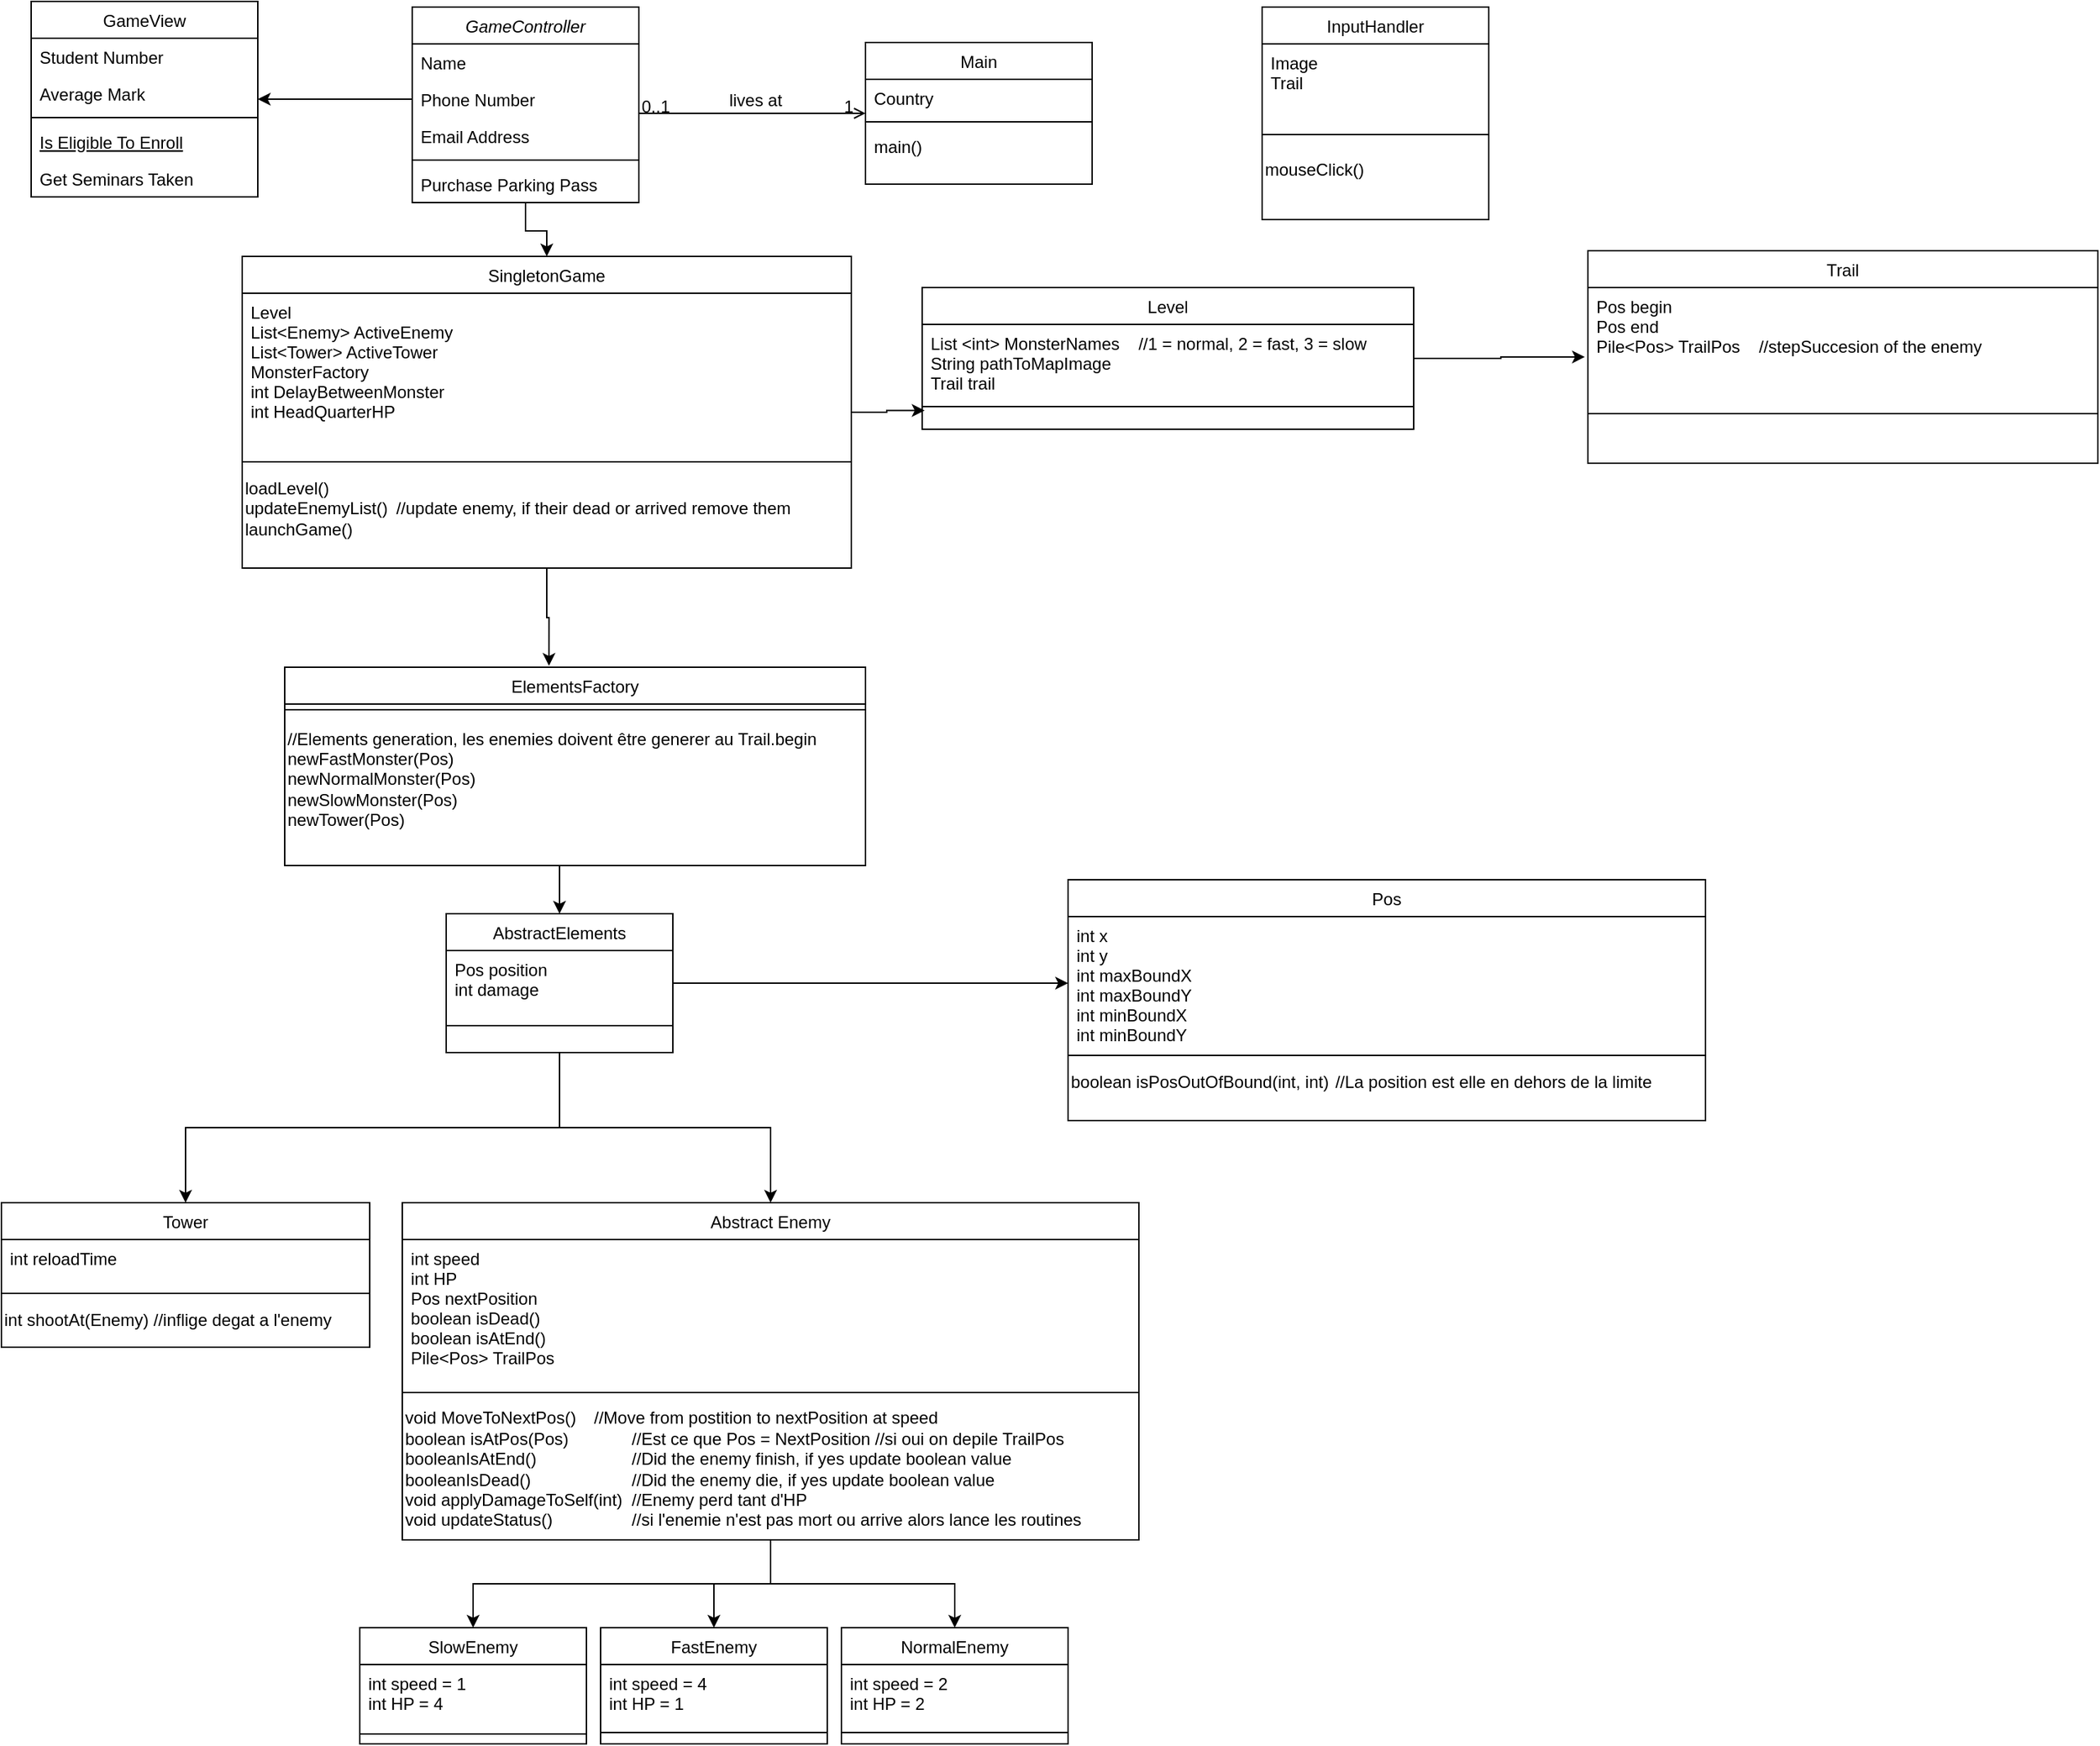 <mxfile version="22.1.18" type="github">
  <diagram id="C5RBs43oDa-KdzZeNtuy" name="Page-1">
    <mxGraphModel dx="2074" dy="1114" grid="1" gridSize="10" guides="1" tooltips="1" connect="1" arrows="1" fold="1" page="1" pageScale="1" pageWidth="827" pageHeight="1169" math="0" shadow="0">
      <root>
        <mxCell id="WIyWlLk6GJQsqaUBKTNV-0" />
        <mxCell id="WIyWlLk6GJQsqaUBKTNV-1" parent="WIyWlLk6GJQsqaUBKTNV-0" />
        <mxCell id="Y5iFFCnyKLfjIzfBysS9-9" style="edgeStyle=orthogonalEdgeStyle;rounded=0;orthogonalLoop=1;jettySize=auto;html=1;exitX=0.5;exitY=1;exitDx=0;exitDy=0;entryX=0.5;entryY=0;entryDx=0;entryDy=0;" edge="1" parent="WIyWlLk6GJQsqaUBKTNV-1" source="zkfFHV4jXpPFQw0GAbJ--0" target="zkfFHV4jXpPFQw0GAbJ--13">
          <mxGeometry relative="1" as="geometry" />
        </mxCell>
        <mxCell id="zkfFHV4jXpPFQw0GAbJ--0" value="GameController" style="swimlane;fontStyle=2;align=center;verticalAlign=top;childLayout=stackLayout;horizontal=1;startSize=26;horizontalStack=0;resizeParent=1;resizeLast=0;collapsible=1;marginBottom=0;rounded=0;shadow=0;strokeWidth=1;" parent="WIyWlLk6GJQsqaUBKTNV-1" vertex="1">
          <mxGeometry x="310" y="34" width="160" height="138" as="geometry">
            <mxRectangle x="230" y="140" width="160" height="26" as="alternateBounds" />
          </mxGeometry>
        </mxCell>
        <mxCell id="zkfFHV4jXpPFQw0GAbJ--1" value="Name" style="text;align=left;verticalAlign=top;spacingLeft=4;spacingRight=4;overflow=hidden;rotatable=0;points=[[0,0.5],[1,0.5]];portConstraint=eastwest;" parent="zkfFHV4jXpPFQw0GAbJ--0" vertex="1">
          <mxGeometry y="26" width="160" height="26" as="geometry" />
        </mxCell>
        <mxCell id="zkfFHV4jXpPFQw0GAbJ--2" value="Phone Number" style="text;align=left;verticalAlign=top;spacingLeft=4;spacingRight=4;overflow=hidden;rotatable=0;points=[[0,0.5],[1,0.5]];portConstraint=eastwest;rounded=0;shadow=0;html=0;" parent="zkfFHV4jXpPFQw0GAbJ--0" vertex="1">
          <mxGeometry y="52" width="160" height="26" as="geometry" />
        </mxCell>
        <mxCell id="zkfFHV4jXpPFQw0GAbJ--3" value="Email Address" style="text;align=left;verticalAlign=top;spacingLeft=4;spacingRight=4;overflow=hidden;rotatable=0;points=[[0,0.5],[1,0.5]];portConstraint=eastwest;rounded=0;shadow=0;html=0;" parent="zkfFHV4jXpPFQw0GAbJ--0" vertex="1">
          <mxGeometry y="78" width="160" height="26" as="geometry" />
        </mxCell>
        <mxCell id="zkfFHV4jXpPFQw0GAbJ--4" value="" style="line;html=1;strokeWidth=1;align=left;verticalAlign=middle;spacingTop=-1;spacingLeft=3;spacingRight=3;rotatable=0;labelPosition=right;points=[];portConstraint=eastwest;" parent="zkfFHV4jXpPFQw0GAbJ--0" vertex="1">
          <mxGeometry y="104" width="160" height="8" as="geometry" />
        </mxCell>
        <mxCell id="zkfFHV4jXpPFQw0GAbJ--5" value="Purchase Parking Pass" style="text;align=left;verticalAlign=top;spacingLeft=4;spacingRight=4;overflow=hidden;rotatable=0;points=[[0,0.5],[1,0.5]];portConstraint=eastwest;" parent="zkfFHV4jXpPFQw0GAbJ--0" vertex="1">
          <mxGeometry y="112" width="160" height="26" as="geometry" />
        </mxCell>
        <mxCell id="zkfFHV4jXpPFQw0GAbJ--6" value="GameView" style="swimlane;fontStyle=0;align=center;verticalAlign=top;childLayout=stackLayout;horizontal=1;startSize=26;horizontalStack=0;resizeParent=1;resizeLast=0;collapsible=1;marginBottom=0;rounded=0;shadow=0;strokeWidth=1;" parent="WIyWlLk6GJQsqaUBKTNV-1" vertex="1">
          <mxGeometry x="41" y="30" width="160" height="138" as="geometry">
            <mxRectangle x="130" y="380" width="160" height="26" as="alternateBounds" />
          </mxGeometry>
        </mxCell>
        <mxCell id="zkfFHV4jXpPFQw0GAbJ--7" value="Student Number" style="text;align=left;verticalAlign=top;spacingLeft=4;spacingRight=4;overflow=hidden;rotatable=0;points=[[0,0.5],[1,0.5]];portConstraint=eastwest;" parent="zkfFHV4jXpPFQw0GAbJ--6" vertex="1">
          <mxGeometry y="26" width="160" height="26" as="geometry" />
        </mxCell>
        <mxCell id="zkfFHV4jXpPFQw0GAbJ--8" value="Average Mark" style="text;align=left;verticalAlign=top;spacingLeft=4;spacingRight=4;overflow=hidden;rotatable=0;points=[[0,0.5],[1,0.5]];portConstraint=eastwest;rounded=0;shadow=0;html=0;" parent="zkfFHV4jXpPFQw0GAbJ--6" vertex="1">
          <mxGeometry y="52" width="160" height="26" as="geometry" />
        </mxCell>
        <mxCell id="zkfFHV4jXpPFQw0GAbJ--9" value="" style="line;html=1;strokeWidth=1;align=left;verticalAlign=middle;spacingTop=-1;spacingLeft=3;spacingRight=3;rotatable=0;labelPosition=right;points=[];portConstraint=eastwest;" parent="zkfFHV4jXpPFQw0GAbJ--6" vertex="1">
          <mxGeometry y="78" width="160" height="8" as="geometry" />
        </mxCell>
        <mxCell id="zkfFHV4jXpPFQw0GAbJ--10" value="Is Eligible To Enroll" style="text;align=left;verticalAlign=top;spacingLeft=4;spacingRight=4;overflow=hidden;rotatable=0;points=[[0,0.5],[1,0.5]];portConstraint=eastwest;fontStyle=4" parent="zkfFHV4jXpPFQw0GAbJ--6" vertex="1">
          <mxGeometry y="86" width="160" height="26" as="geometry" />
        </mxCell>
        <mxCell id="zkfFHV4jXpPFQw0GAbJ--11" value="Get Seminars Taken" style="text;align=left;verticalAlign=top;spacingLeft=4;spacingRight=4;overflow=hidden;rotatable=0;points=[[0,0.5],[1,0.5]];portConstraint=eastwest;" parent="zkfFHV4jXpPFQw0GAbJ--6" vertex="1">
          <mxGeometry y="112" width="160" height="26" as="geometry" />
        </mxCell>
        <mxCell id="zkfFHV4jXpPFQw0GAbJ--13" value="SingletonGame" style="swimlane;fontStyle=0;align=center;verticalAlign=top;childLayout=stackLayout;horizontal=1;startSize=26;horizontalStack=0;resizeParent=1;resizeLast=0;collapsible=1;marginBottom=0;rounded=0;shadow=0;strokeWidth=1;" parent="WIyWlLk6GJQsqaUBKTNV-1" vertex="1">
          <mxGeometry x="190" y="210" width="430" height="220" as="geometry">
            <mxRectangle x="340" y="380" width="170" height="26" as="alternateBounds" />
          </mxGeometry>
        </mxCell>
        <mxCell id="zkfFHV4jXpPFQw0GAbJ--14" value="Level&#xa;List&lt;Enemy&gt; ActiveEnemy&#xa;List&lt;Tower&gt; ActiveTower&#xa;MonsterFactory&#xa;int DelayBetweenMonster&#xa;int HeadQuarterHP" style="text;align=left;verticalAlign=top;spacingLeft=4;spacingRight=4;overflow=hidden;rotatable=0;points=[[0,0.5],[1,0.5]];portConstraint=eastwest;" parent="zkfFHV4jXpPFQw0GAbJ--13" vertex="1">
          <mxGeometry y="26" width="430" height="114" as="geometry" />
        </mxCell>
        <mxCell id="zkfFHV4jXpPFQw0GAbJ--15" value="" style="line;html=1;strokeWidth=1;align=left;verticalAlign=middle;spacingTop=-1;spacingLeft=3;spacingRight=3;rotatable=0;labelPosition=right;points=[];portConstraint=eastwest;" parent="zkfFHV4jXpPFQw0GAbJ--13" vertex="1">
          <mxGeometry y="140" width="430" height="10" as="geometry" />
        </mxCell>
        <mxCell id="Y5iFFCnyKLfjIzfBysS9-7" value="&lt;div align=&quot;left&quot;&gt;loadLevel()&lt;/div&gt;&lt;div&gt;updateEnemyList()&lt;span style=&quot;white-space: pre;&quot;&gt;&#x9;&lt;/span&gt;//update enemy, if their dead or arrived remove them&lt;br&gt;&lt;/div&gt;&lt;div&gt;launchGame()&lt;/div&gt;&lt;div&gt;&lt;br&gt;&lt;/div&gt;" style="text;html=1;align=left;verticalAlign=middle;resizable=0;points=[];autosize=1;strokeColor=none;fillColor=none;" vertex="1" parent="zkfFHV4jXpPFQw0GAbJ--13">
          <mxGeometry y="150" width="430" height="70" as="geometry" />
        </mxCell>
        <mxCell id="zkfFHV4jXpPFQw0GAbJ--17" value="Main" style="swimlane;fontStyle=0;align=center;verticalAlign=top;childLayout=stackLayout;horizontal=1;startSize=26;horizontalStack=0;resizeParent=1;resizeLast=0;collapsible=1;marginBottom=0;rounded=0;shadow=0;strokeWidth=1;" parent="WIyWlLk6GJQsqaUBKTNV-1" vertex="1">
          <mxGeometry x="630" y="59" width="160" height="100" as="geometry">
            <mxRectangle x="550" y="140" width="160" height="26" as="alternateBounds" />
          </mxGeometry>
        </mxCell>
        <mxCell id="zkfFHV4jXpPFQw0GAbJ--22" value="Country" style="text;align=left;verticalAlign=top;spacingLeft=4;spacingRight=4;overflow=hidden;rotatable=0;points=[[0,0.5],[1,0.5]];portConstraint=eastwest;rounded=0;shadow=0;html=0;" parent="zkfFHV4jXpPFQw0GAbJ--17" vertex="1">
          <mxGeometry y="26" width="160" height="26" as="geometry" />
        </mxCell>
        <mxCell id="zkfFHV4jXpPFQw0GAbJ--23" value="" style="line;html=1;strokeWidth=1;align=left;verticalAlign=middle;spacingTop=-1;spacingLeft=3;spacingRight=3;rotatable=0;labelPosition=right;points=[];portConstraint=eastwest;" parent="zkfFHV4jXpPFQw0GAbJ--17" vertex="1">
          <mxGeometry y="52" width="160" height="8" as="geometry" />
        </mxCell>
        <mxCell id="zkfFHV4jXpPFQw0GAbJ--25" value="main()" style="text;align=left;verticalAlign=top;spacingLeft=4;spacingRight=4;overflow=hidden;rotatable=0;points=[[0,0.5],[1,0.5]];portConstraint=eastwest;" parent="zkfFHV4jXpPFQw0GAbJ--17" vertex="1">
          <mxGeometry y="60" width="160" height="26" as="geometry" />
        </mxCell>
        <mxCell id="zkfFHV4jXpPFQw0GAbJ--26" value="" style="endArrow=open;shadow=0;strokeWidth=1;rounded=0;endFill=1;edgeStyle=elbowEdgeStyle;elbow=vertical;" parent="WIyWlLk6GJQsqaUBKTNV-1" source="zkfFHV4jXpPFQw0GAbJ--0" target="zkfFHV4jXpPFQw0GAbJ--17" edge="1">
          <mxGeometry x="0.5" y="41" relative="1" as="geometry">
            <mxPoint x="380" y="192" as="sourcePoint" />
            <mxPoint x="540" y="192" as="targetPoint" />
            <mxPoint x="-40" y="32" as="offset" />
          </mxGeometry>
        </mxCell>
        <mxCell id="zkfFHV4jXpPFQw0GAbJ--27" value="0..1" style="resizable=0;align=left;verticalAlign=bottom;labelBackgroundColor=none;fontSize=12;" parent="zkfFHV4jXpPFQw0GAbJ--26" connectable="0" vertex="1">
          <mxGeometry x="-1" relative="1" as="geometry">
            <mxPoint y="4" as="offset" />
          </mxGeometry>
        </mxCell>
        <mxCell id="zkfFHV4jXpPFQw0GAbJ--28" value="1" style="resizable=0;align=right;verticalAlign=bottom;labelBackgroundColor=none;fontSize=12;" parent="zkfFHV4jXpPFQw0GAbJ--26" connectable="0" vertex="1">
          <mxGeometry x="1" relative="1" as="geometry">
            <mxPoint x="-7" y="4" as="offset" />
          </mxGeometry>
        </mxCell>
        <mxCell id="zkfFHV4jXpPFQw0GAbJ--29" value="lives at" style="text;html=1;resizable=0;points=[];;align=center;verticalAlign=middle;labelBackgroundColor=none;rounded=0;shadow=0;strokeWidth=1;fontSize=12;" parent="zkfFHV4jXpPFQw0GAbJ--26" vertex="1" connectable="0">
          <mxGeometry x="0.5" y="49" relative="1" as="geometry">
            <mxPoint x="-38" y="40" as="offset" />
          </mxGeometry>
        </mxCell>
        <mxCell id="L1qPjvzHBr-FXpmjH9W--6" value="Tower" style="swimlane;fontStyle=0;align=center;verticalAlign=top;childLayout=stackLayout;horizontal=1;startSize=26;horizontalStack=0;resizeParent=1;resizeLast=0;collapsible=1;marginBottom=0;rounded=0;shadow=0;strokeWidth=1;" parent="WIyWlLk6GJQsqaUBKTNV-1" vertex="1">
          <mxGeometry x="20" y="878" width="260" height="102" as="geometry">
            <mxRectangle x="340" y="380" width="170" height="26" as="alternateBounds" />
          </mxGeometry>
        </mxCell>
        <mxCell id="L1qPjvzHBr-FXpmjH9W--7" value="int reloadTime" style="text;align=left;verticalAlign=top;spacingLeft=4;spacingRight=4;overflow=hidden;rotatable=0;points=[[0,0.5],[1,0.5]];portConstraint=eastwest;" parent="L1qPjvzHBr-FXpmjH9W--6" vertex="1">
          <mxGeometry y="26" width="260" height="34" as="geometry" />
        </mxCell>
        <mxCell id="L1qPjvzHBr-FXpmjH9W--8" value="" style="line;html=1;strokeWidth=1;align=left;verticalAlign=middle;spacingTop=-1;spacingLeft=3;spacingRight=3;rotatable=0;labelPosition=right;points=[];portConstraint=eastwest;" parent="L1qPjvzHBr-FXpmjH9W--6" vertex="1">
          <mxGeometry y="60" width="260" height="8" as="geometry" />
        </mxCell>
        <mxCell id="Y5iFFCnyKLfjIzfBysS9-22" value="&lt;div align=&quot;left&quot;&gt;int shootAt(Enemy) //inflige degat a l&#39;enemy&lt;br&gt;&lt;/div&gt;" style="text;html=1;align=left;verticalAlign=middle;resizable=0;points=[];autosize=1;strokeColor=none;fillColor=none;" vertex="1" parent="L1qPjvzHBr-FXpmjH9W--6">
          <mxGeometry y="68" width="260" height="30" as="geometry" />
        </mxCell>
        <mxCell id="L1qPjvzHBr-FXpmjH9W--31" style="edgeStyle=orthogonalEdgeStyle;rounded=0;orthogonalLoop=1;jettySize=auto;html=1;exitX=0.5;exitY=1;exitDx=0;exitDy=0;entryX=0.5;entryY=0;entryDx=0;entryDy=0;" parent="WIyWlLk6GJQsqaUBKTNV-1" source="L1qPjvzHBr-FXpmjH9W--13" target="L1qPjvzHBr-FXpmjH9W--25" edge="1">
          <mxGeometry relative="1" as="geometry" />
        </mxCell>
        <mxCell id="L1qPjvzHBr-FXpmjH9W--32" style="edgeStyle=orthogonalEdgeStyle;rounded=0;orthogonalLoop=1;jettySize=auto;html=1;exitX=0.5;exitY=1;exitDx=0;exitDy=0;entryX=0.5;entryY=0;entryDx=0;entryDy=0;" parent="WIyWlLk6GJQsqaUBKTNV-1" source="L1qPjvzHBr-FXpmjH9W--13" target="L1qPjvzHBr-FXpmjH9W--22" edge="1">
          <mxGeometry relative="1" as="geometry" />
        </mxCell>
        <mxCell id="L1qPjvzHBr-FXpmjH9W--33" style="edgeStyle=orthogonalEdgeStyle;rounded=0;orthogonalLoop=1;jettySize=auto;html=1;exitX=0.5;exitY=1;exitDx=0;exitDy=0;entryX=0.5;entryY=0;entryDx=0;entryDy=0;" parent="WIyWlLk6GJQsqaUBKTNV-1" source="L1qPjvzHBr-FXpmjH9W--13" target="L1qPjvzHBr-FXpmjH9W--28" edge="1">
          <mxGeometry relative="1" as="geometry" />
        </mxCell>
        <mxCell id="L1qPjvzHBr-FXpmjH9W--13" value="Abstract Enemy" style="swimlane;fontStyle=0;align=center;verticalAlign=top;childLayout=stackLayout;horizontal=1;startSize=26;horizontalStack=0;resizeParent=1;resizeLast=0;collapsible=1;marginBottom=0;rounded=0;shadow=0;strokeWidth=1;" parent="WIyWlLk6GJQsqaUBKTNV-1" vertex="1">
          <mxGeometry x="303" y="878" width="520" height="238" as="geometry">
            <mxRectangle x="340" y="380" width="170" height="26" as="alternateBounds" />
          </mxGeometry>
        </mxCell>
        <mxCell id="L1qPjvzHBr-FXpmjH9W--14" value="int speed&#xa;int HP&#xa;Pos nextPosition&#xa;boolean isDead()&#xa;boolean isAtEnd()&#xa;Pile&lt;Pos&gt; TrailPos" style="text;align=left;verticalAlign=top;spacingLeft=4;spacingRight=4;overflow=hidden;rotatable=0;points=[[0,0.5],[1,0.5]];portConstraint=eastwest;" parent="L1qPjvzHBr-FXpmjH9W--13" vertex="1">
          <mxGeometry y="26" width="520" height="104" as="geometry" />
        </mxCell>
        <mxCell id="L1qPjvzHBr-FXpmjH9W--15" value="" style="line;html=1;strokeWidth=1;align=left;verticalAlign=middle;spacingTop=-1;spacingLeft=3;spacingRight=3;rotatable=0;labelPosition=right;points=[];portConstraint=eastwest;" parent="L1qPjvzHBr-FXpmjH9W--13" vertex="1">
          <mxGeometry y="130" width="520" height="8" as="geometry" />
        </mxCell>
        <mxCell id="L1qPjvzHBr-FXpmjH9W--38" value="&lt;div align=&quot;left&quot;&gt;void MoveToNextPos() &lt;span style=&quot;white-space: pre;&quot;&gt;&#x9;&lt;/span&gt;//Move from postition to nextPosition at speed&lt;br&gt;&lt;/div&gt;&lt;div align=&quot;left&quot;&gt;boolean isAtPos(Pos) &lt;span style=&quot;white-space: pre;&quot;&gt;&#x9;&lt;/span&gt;&lt;span style=&quot;white-space: pre;&quot;&gt;&#x9;&lt;/span&gt;//Est ce que Pos = NextPosition //si oui on depile TrailPos&lt;/div&gt;&lt;div align=&quot;left&quot;&gt;booleanIsAtEnd()&lt;span style=&quot;white-space: pre;&quot;&gt;&#x9;&lt;/span&gt;&lt;span style=&quot;white-space: pre;&quot;&gt;&#x9;&lt;/span&gt;&lt;span style=&quot;white-space: pre;&quot;&gt;&#x9;&lt;/span&gt;//Did the enemy finish, if yes update boolean value&lt;/div&gt;&lt;div align=&quot;left&quot;&gt;booleanIsDead()&lt;span style=&quot;white-space: pre;&quot;&gt;&#x9;&lt;/span&gt;&lt;span style=&quot;white-space: pre;&quot;&gt;&#x9;&lt;/span&gt;&lt;span style=&quot;white-space: pre;&quot;&gt;&#x9;&lt;/span&gt;//Did the enemy die, if yes update boolean value&lt;br&gt;&lt;/div&gt;&lt;div&gt;void applyDamageToSelf(int)&lt;span style=&quot;white-space: pre;&quot;&gt;&#x9;&lt;/span&gt;//Enemy perd tant d&#39;HP&lt;/div&gt;&lt;div&gt;void updateStatus()&lt;span style=&quot;white-space: pre;&quot;&gt;&#x9;&lt;/span&gt;&lt;span style=&quot;white-space: pre;&quot;&gt;&#x9;&lt;/span&gt;&lt;span style=&quot;white-space: pre;&quot;&gt;&#x9;&lt;/span&gt;//si l&#39;enemie n&#39;est pas mort ou arrive alors lance les routines&lt;br&gt;&lt;/div&gt;" style="text;html=1;align=left;verticalAlign=middle;resizable=0;points=[];autosize=1;strokeColor=none;fillColor=none;" parent="L1qPjvzHBr-FXpmjH9W--13" vertex="1">
          <mxGeometry y="138" width="520" height="100" as="geometry" />
        </mxCell>
        <mxCell id="L1qPjvzHBr-FXpmjH9W--22" value="SlowEnemy" style="swimlane;fontStyle=0;align=center;verticalAlign=top;childLayout=stackLayout;horizontal=1;startSize=26;horizontalStack=0;resizeParent=1;resizeLast=0;collapsible=1;marginBottom=0;rounded=0;shadow=0;strokeWidth=1;" parent="WIyWlLk6GJQsqaUBKTNV-1" vertex="1">
          <mxGeometry x="273" y="1178" width="160" height="82" as="geometry">
            <mxRectangle x="340" y="380" width="170" height="26" as="alternateBounds" />
          </mxGeometry>
        </mxCell>
        <mxCell id="L1qPjvzHBr-FXpmjH9W--23" value="int speed = 1&#xa;int HP = 4&#xa;" style="text;align=left;verticalAlign=top;spacingLeft=4;spacingRight=4;overflow=hidden;rotatable=0;points=[[0,0.5],[1,0.5]];portConstraint=eastwest;" parent="L1qPjvzHBr-FXpmjH9W--22" vertex="1">
          <mxGeometry y="26" width="160" height="44" as="geometry" />
        </mxCell>
        <mxCell id="L1qPjvzHBr-FXpmjH9W--24" value="" style="line;html=1;strokeWidth=1;align=left;verticalAlign=middle;spacingTop=-1;spacingLeft=3;spacingRight=3;rotatable=0;labelPosition=right;points=[];portConstraint=eastwest;" parent="L1qPjvzHBr-FXpmjH9W--22" vertex="1">
          <mxGeometry y="70" width="160" height="10" as="geometry" />
        </mxCell>
        <mxCell id="L1qPjvzHBr-FXpmjH9W--25" value="FastEnemy" style="swimlane;fontStyle=0;align=center;verticalAlign=top;childLayout=stackLayout;horizontal=1;startSize=26;horizontalStack=0;resizeParent=1;resizeLast=0;collapsible=1;marginBottom=0;rounded=0;shadow=0;strokeWidth=1;" parent="WIyWlLk6GJQsqaUBKTNV-1" vertex="1">
          <mxGeometry x="443" y="1178" width="160" height="82" as="geometry">
            <mxRectangle x="340" y="380" width="170" height="26" as="alternateBounds" />
          </mxGeometry>
        </mxCell>
        <mxCell id="L1qPjvzHBr-FXpmjH9W--26" value="int speed = 4&#xa;int HP = 1&#xa;" style="text;align=left;verticalAlign=top;spacingLeft=4;spacingRight=4;overflow=hidden;rotatable=0;points=[[0,0.5],[1,0.5]];portConstraint=eastwest;" parent="L1qPjvzHBr-FXpmjH9W--25" vertex="1">
          <mxGeometry y="26" width="160" height="44" as="geometry" />
        </mxCell>
        <mxCell id="L1qPjvzHBr-FXpmjH9W--27" value="" style="line;html=1;strokeWidth=1;align=left;verticalAlign=middle;spacingTop=-1;spacingLeft=3;spacingRight=3;rotatable=0;labelPosition=right;points=[];portConstraint=eastwest;" parent="L1qPjvzHBr-FXpmjH9W--25" vertex="1">
          <mxGeometry y="70" width="160" height="8" as="geometry" />
        </mxCell>
        <mxCell id="L1qPjvzHBr-FXpmjH9W--28" value="NormalEnemy" style="swimlane;fontStyle=0;align=center;verticalAlign=top;childLayout=stackLayout;horizontal=1;startSize=26;horizontalStack=0;resizeParent=1;resizeLast=0;collapsible=1;marginBottom=0;rounded=0;shadow=0;strokeWidth=1;" parent="WIyWlLk6GJQsqaUBKTNV-1" vertex="1">
          <mxGeometry x="613" y="1178" width="160" height="82" as="geometry">
            <mxRectangle x="340" y="380" width="170" height="26" as="alternateBounds" />
          </mxGeometry>
        </mxCell>
        <mxCell id="L1qPjvzHBr-FXpmjH9W--29" value="int speed = 2&#xa;int HP = 2&#xa;" style="text;align=left;verticalAlign=top;spacingLeft=4;spacingRight=4;overflow=hidden;rotatable=0;points=[[0,0.5],[1,0.5]];portConstraint=eastwest;" parent="L1qPjvzHBr-FXpmjH9W--28" vertex="1">
          <mxGeometry y="26" width="160" height="44" as="geometry" />
        </mxCell>
        <mxCell id="L1qPjvzHBr-FXpmjH9W--30" value="" style="line;html=1;strokeWidth=1;align=left;verticalAlign=middle;spacingTop=-1;spacingLeft=3;spacingRight=3;rotatable=0;labelPosition=right;points=[];portConstraint=eastwest;" parent="L1qPjvzHBr-FXpmjH9W--28" vertex="1">
          <mxGeometry y="70" width="160" height="8" as="geometry" />
        </mxCell>
        <mxCell id="L1qPjvzHBr-FXpmjH9W--34" value="Pos" style="swimlane;fontStyle=0;align=center;verticalAlign=top;childLayout=stackLayout;horizontal=1;startSize=26;horizontalStack=0;resizeParent=1;resizeLast=0;collapsible=1;marginBottom=0;rounded=0;shadow=0;strokeWidth=1;" parent="WIyWlLk6GJQsqaUBKTNV-1" vertex="1">
          <mxGeometry x="773" y="650" width="450" height="170" as="geometry">
            <mxRectangle x="340" y="380" width="170" height="26" as="alternateBounds" />
          </mxGeometry>
        </mxCell>
        <mxCell id="L1qPjvzHBr-FXpmjH9W--35" value="int x&#xa;int y&#xa;int maxBoundX&#xa;int maxBoundY&#xa;int minBoundX&#xa;int minBoundY" style="text;align=left;verticalAlign=top;spacingLeft=4;spacingRight=4;overflow=hidden;rotatable=0;points=[[0,0.5],[1,0.5]];portConstraint=eastwest;" parent="L1qPjvzHBr-FXpmjH9W--34" vertex="1">
          <mxGeometry y="26" width="450" height="94" as="geometry" />
        </mxCell>
        <mxCell id="L1qPjvzHBr-FXpmjH9W--36" value="" style="line;html=1;strokeWidth=1;align=left;verticalAlign=middle;spacingTop=-1;spacingLeft=3;spacingRight=3;rotatable=0;labelPosition=right;points=[];portConstraint=eastwest;" parent="L1qPjvzHBr-FXpmjH9W--34" vertex="1">
          <mxGeometry y="120" width="450" height="8" as="geometry" />
        </mxCell>
        <mxCell id="Y5iFFCnyKLfjIzfBysS9-23" value="&lt;div&gt;boolean isPosOutOfBound(int, int)&lt;span style=&quot;white-space: pre;&quot;&gt;&#x9;&lt;/span&gt;//La position est elle en dehors de la limite&lt;/div&gt;" style="text;html=1;align=left;verticalAlign=middle;resizable=0;points=[];autosize=1;strokeColor=none;fillColor=none;" vertex="1" parent="L1qPjvzHBr-FXpmjH9W--34">
          <mxGeometry y="128" width="450" height="30" as="geometry" />
        </mxCell>
        <mxCell id="L1qPjvzHBr-FXpmjH9W--56" style="edgeStyle=orthogonalEdgeStyle;rounded=0;orthogonalLoop=1;jettySize=auto;html=1;exitX=1;exitY=0.5;exitDx=0;exitDy=0;entryX=-0.006;entryY=0.907;entryDx=0;entryDy=0;entryPerimeter=0;" parent="WIyWlLk6GJQsqaUBKTNV-1" source="L1qPjvzHBr-FXpmjH9W--44" target="L1qPjvzHBr-FXpmjH9W--63" edge="1">
          <mxGeometry relative="1" as="geometry">
            <mxPoint x="810" y="343" as="targetPoint" />
          </mxGeometry>
        </mxCell>
        <mxCell id="L1qPjvzHBr-FXpmjH9W--44" value="Level" style="swimlane;fontStyle=0;align=center;verticalAlign=top;childLayout=stackLayout;horizontal=1;startSize=26;horizontalStack=0;resizeParent=1;resizeLast=0;collapsible=1;marginBottom=0;rounded=0;shadow=0;strokeWidth=1;" parent="WIyWlLk6GJQsqaUBKTNV-1" vertex="1">
          <mxGeometry x="670" y="232" width="347" height="100" as="geometry">
            <mxRectangle x="340" y="380" width="170" height="26" as="alternateBounds" />
          </mxGeometry>
        </mxCell>
        <mxCell id="L1qPjvzHBr-FXpmjH9W--45" value="List &lt;int&gt; MonsterNames    //1 = normal, 2 = fast, 3 = slow&#xa;String pathToMapImage&#xa;Trail trail&#xa;" style="text;align=left;verticalAlign=top;spacingLeft=4;spacingRight=4;overflow=hidden;rotatable=0;points=[[0,0.5],[1,0.5]];portConstraint=eastwest;" parent="L1qPjvzHBr-FXpmjH9W--44" vertex="1">
          <mxGeometry y="26" width="347" height="54" as="geometry" />
        </mxCell>
        <mxCell id="L1qPjvzHBr-FXpmjH9W--46" value="" style="line;html=1;strokeWidth=1;align=left;verticalAlign=middle;spacingTop=-1;spacingLeft=3;spacingRight=3;rotatable=0;labelPosition=right;points=[];portConstraint=eastwest;" parent="L1qPjvzHBr-FXpmjH9W--44" vertex="1">
          <mxGeometry y="80" width="347" height="8" as="geometry" />
        </mxCell>
        <mxCell id="L1qPjvzHBr-FXpmjH9W--50" style="edgeStyle=orthogonalEdgeStyle;rounded=0;orthogonalLoop=1;jettySize=auto;html=1;exitX=1;exitY=0.5;exitDx=0;exitDy=0;entryX=0.005;entryY=1.125;entryDx=0;entryDy=0;entryPerimeter=0;" parent="WIyWlLk6GJQsqaUBKTNV-1" source="zkfFHV4jXpPFQw0GAbJ--13" target="L1qPjvzHBr-FXpmjH9W--45" edge="1">
          <mxGeometry relative="1" as="geometry" />
        </mxCell>
        <mxCell id="Y5iFFCnyKLfjIzfBysS9-19" style="edgeStyle=orthogonalEdgeStyle;rounded=0;orthogonalLoop=1;jettySize=auto;html=1;exitX=0.5;exitY=1;exitDx=0;exitDy=0;entryX=0.5;entryY=0;entryDx=0;entryDy=0;" edge="1" parent="WIyWlLk6GJQsqaUBKTNV-1" source="L1qPjvzHBr-FXpmjH9W--57" target="Y5iFFCnyKLfjIzfBysS9-11">
          <mxGeometry relative="1" as="geometry" />
        </mxCell>
        <mxCell id="L1qPjvzHBr-FXpmjH9W--57" value="ElementsFactory" style="swimlane;fontStyle=0;align=center;verticalAlign=top;childLayout=stackLayout;horizontal=1;startSize=26;horizontalStack=0;resizeParent=1;resizeLast=0;collapsible=1;marginBottom=0;rounded=0;shadow=0;strokeWidth=1;" parent="WIyWlLk6GJQsqaUBKTNV-1" vertex="1">
          <mxGeometry x="220" y="500" width="410" height="140" as="geometry">
            <mxRectangle x="340" y="380" width="170" height="26" as="alternateBounds" />
          </mxGeometry>
        </mxCell>
        <mxCell id="L1qPjvzHBr-FXpmjH9W--59" value="" style="line;html=1;strokeWidth=1;align=left;verticalAlign=middle;spacingTop=-1;spacingLeft=3;spacingRight=3;rotatable=0;labelPosition=right;points=[];portConstraint=eastwest;" parent="L1qPjvzHBr-FXpmjH9W--57" vertex="1">
          <mxGeometry y="26" width="410" height="8" as="geometry" />
        </mxCell>
        <mxCell id="Y5iFFCnyKLfjIzfBysS9-6" value="&lt;div align=&quot;left&quot;&gt;//Elements generation, les enemies doivent être generer au Trail.begin&lt;br&gt;&lt;/div&gt;&lt;div align=&quot;left&quot;&gt;newFastMonster(Pos)&lt;/div&gt;&lt;div align=&quot;left&quot;&gt;newNormalMonster(Pos)&lt;/div&gt;&lt;div align=&quot;left&quot;&gt;newSlowMonster(Pos)&lt;/div&gt;&lt;div align=&quot;left&quot;&gt;newTower(Pos)&lt;br&gt;&lt;/div&gt;" style="text;html=1;align=left;verticalAlign=middle;resizable=0;points=[];autosize=1;strokeColor=none;fillColor=none;" vertex="1" parent="L1qPjvzHBr-FXpmjH9W--57">
          <mxGeometry y="34" width="410" height="90" as="geometry" />
        </mxCell>
        <mxCell id="L1qPjvzHBr-FXpmjH9W--62" value="Trail" style="swimlane;fontStyle=0;align=center;verticalAlign=top;childLayout=stackLayout;horizontal=1;startSize=26;horizontalStack=0;resizeParent=1;resizeLast=0;collapsible=1;marginBottom=0;rounded=0;shadow=0;strokeWidth=1;" parent="WIyWlLk6GJQsqaUBKTNV-1" vertex="1">
          <mxGeometry x="1140" y="206" width="360" height="150" as="geometry">
            <mxRectangle x="340" y="380" width="170" height="26" as="alternateBounds" />
          </mxGeometry>
        </mxCell>
        <mxCell id="L1qPjvzHBr-FXpmjH9W--63" value="Pos begin&#xa;Pos end&#xa;Pile&lt;Pos&gt; TrailPos    //stepSuccesion of the enemy" style="text;align=left;verticalAlign=top;spacingLeft=4;spacingRight=4;overflow=hidden;rotatable=0;points=[[0,0.5],[1,0.5]];portConstraint=eastwest;" parent="L1qPjvzHBr-FXpmjH9W--62" vertex="1">
          <mxGeometry y="26" width="360" height="54" as="geometry" />
        </mxCell>
        <mxCell id="L1qPjvzHBr-FXpmjH9W--64" value="" style="line;html=1;strokeWidth=1;align=left;verticalAlign=middle;spacingTop=-1;spacingLeft=3;spacingRight=3;rotatable=0;labelPosition=right;points=[];portConstraint=eastwest;" parent="L1qPjvzHBr-FXpmjH9W--62" vertex="1">
          <mxGeometry y="80" width="360" height="70" as="geometry" />
        </mxCell>
        <mxCell id="Y5iFFCnyKLfjIzfBysS9-0" value="InputHandler" style="swimlane;fontStyle=0;align=center;verticalAlign=top;childLayout=stackLayout;horizontal=1;startSize=26;horizontalStack=0;resizeParent=1;resizeLast=0;collapsible=1;marginBottom=0;rounded=0;shadow=0;strokeWidth=1;" vertex="1" parent="WIyWlLk6GJQsqaUBKTNV-1">
          <mxGeometry x="910" y="34" width="160" height="150" as="geometry">
            <mxRectangle x="340" y="380" width="170" height="26" as="alternateBounds" />
          </mxGeometry>
        </mxCell>
        <mxCell id="Y5iFFCnyKLfjIzfBysS9-1" value="Image&#xa;Trail&#xa;&#xa;" style="text;align=left;verticalAlign=top;spacingLeft=4;spacingRight=4;overflow=hidden;rotatable=0;points=[[0,0.5],[1,0.5]];portConstraint=eastwest;" vertex="1" parent="Y5iFFCnyKLfjIzfBysS9-0">
          <mxGeometry y="26" width="160" height="54" as="geometry" />
        </mxCell>
        <mxCell id="Y5iFFCnyKLfjIzfBysS9-2" value="" style="line;html=1;strokeWidth=1;align=left;verticalAlign=middle;spacingTop=-1;spacingLeft=3;spacingRight=3;rotatable=0;labelPosition=right;points=[];portConstraint=eastwest;" vertex="1" parent="Y5iFFCnyKLfjIzfBysS9-0">
          <mxGeometry y="80" width="160" height="20" as="geometry" />
        </mxCell>
        <mxCell id="Y5iFFCnyKLfjIzfBysS9-5" value="&lt;div align=&quot;left&quot;&gt;mouseClick()&lt;/div&gt;" style="text;html=1;align=left;verticalAlign=middle;resizable=0;points=[];autosize=1;strokeColor=none;fillColor=none;" vertex="1" parent="Y5iFFCnyKLfjIzfBysS9-0">
          <mxGeometry y="100" width="160" height="30" as="geometry" />
        </mxCell>
        <mxCell id="Y5iFFCnyKLfjIzfBysS9-8" style="edgeStyle=orthogonalEdgeStyle;rounded=0;orthogonalLoop=1;jettySize=auto;html=1;exitX=0;exitY=0.5;exitDx=0;exitDy=0;entryX=1;entryY=0.5;entryDx=0;entryDy=0;" edge="1" parent="WIyWlLk6GJQsqaUBKTNV-1" source="zkfFHV4jXpPFQw0GAbJ--2" target="zkfFHV4jXpPFQw0GAbJ--6">
          <mxGeometry relative="1" as="geometry" />
        </mxCell>
        <mxCell id="Y5iFFCnyKLfjIzfBysS9-14" style="edgeStyle=orthogonalEdgeStyle;rounded=0;orthogonalLoop=1;jettySize=auto;html=1;exitX=0.5;exitY=1;exitDx=0;exitDy=0;entryX=0.5;entryY=0;entryDx=0;entryDy=0;" edge="1" parent="WIyWlLk6GJQsqaUBKTNV-1" source="Y5iFFCnyKLfjIzfBysS9-11" target="L1qPjvzHBr-FXpmjH9W--6">
          <mxGeometry relative="1" as="geometry" />
        </mxCell>
        <mxCell id="Y5iFFCnyKLfjIzfBysS9-16" style="edgeStyle=orthogonalEdgeStyle;rounded=0;orthogonalLoop=1;jettySize=auto;html=1;exitX=1;exitY=0.5;exitDx=0;exitDy=0;entryX=0;entryY=0.5;entryDx=0;entryDy=0;" edge="1" parent="WIyWlLk6GJQsqaUBKTNV-1" source="Y5iFFCnyKLfjIzfBysS9-11" target="L1qPjvzHBr-FXpmjH9W--35">
          <mxGeometry relative="1" as="geometry" />
        </mxCell>
        <mxCell id="Y5iFFCnyKLfjIzfBysS9-20" style="edgeStyle=orthogonalEdgeStyle;rounded=0;orthogonalLoop=1;jettySize=auto;html=1;exitX=0.5;exitY=1;exitDx=0;exitDy=0;entryX=0.5;entryY=0;entryDx=0;entryDy=0;" edge="1" parent="WIyWlLk6GJQsqaUBKTNV-1" source="Y5iFFCnyKLfjIzfBysS9-11" target="L1qPjvzHBr-FXpmjH9W--13">
          <mxGeometry relative="1" as="geometry" />
        </mxCell>
        <mxCell id="Y5iFFCnyKLfjIzfBysS9-11" value="AbstractElements" style="swimlane;fontStyle=0;align=center;verticalAlign=top;childLayout=stackLayout;horizontal=1;startSize=26;horizontalStack=0;resizeParent=1;resizeLast=0;collapsible=1;marginBottom=0;rounded=0;shadow=0;strokeWidth=1;" vertex="1" parent="WIyWlLk6GJQsqaUBKTNV-1">
          <mxGeometry x="334" y="674" width="160" height="98" as="geometry">
            <mxRectangle x="340" y="380" width="170" height="26" as="alternateBounds" />
          </mxGeometry>
        </mxCell>
        <mxCell id="Y5iFFCnyKLfjIzfBysS9-12" value="Pos position&#xa;int damage&#xa;" style="text;align=left;verticalAlign=top;spacingLeft=4;spacingRight=4;overflow=hidden;rotatable=0;points=[[0,0.5],[1,0.5]];portConstraint=eastwest;" vertex="1" parent="Y5iFFCnyKLfjIzfBysS9-11">
          <mxGeometry y="26" width="160" height="34" as="geometry" />
        </mxCell>
        <mxCell id="Y5iFFCnyKLfjIzfBysS9-13" value="" style="line;html=1;strokeWidth=1;align=left;verticalAlign=middle;spacingTop=-1;spacingLeft=3;spacingRight=3;rotatable=0;labelPosition=right;points=[];portConstraint=eastwest;" vertex="1" parent="Y5iFFCnyKLfjIzfBysS9-11">
          <mxGeometry y="60" width="160" height="38" as="geometry" />
        </mxCell>
        <mxCell id="Y5iFFCnyKLfjIzfBysS9-18" style="edgeStyle=orthogonalEdgeStyle;rounded=0;orthogonalLoop=1;jettySize=auto;html=1;exitX=0.5;exitY=1;exitDx=0;exitDy=0;entryX=0.455;entryY=-0.007;entryDx=0;entryDy=0;entryPerimeter=0;" edge="1" parent="WIyWlLk6GJQsqaUBKTNV-1" source="zkfFHV4jXpPFQw0GAbJ--13" target="L1qPjvzHBr-FXpmjH9W--57">
          <mxGeometry relative="1" as="geometry" />
        </mxCell>
      </root>
    </mxGraphModel>
  </diagram>
</mxfile>

